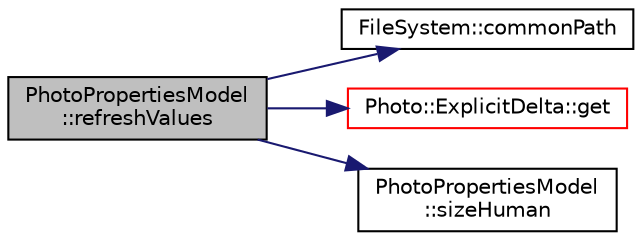 digraph "PhotoPropertiesModel::refreshValues"
{
 // LATEX_PDF_SIZE
  edge [fontname="Helvetica",fontsize="10",labelfontname="Helvetica",labelfontsize="10"];
  node [fontname="Helvetica",fontsize="10",shape=record];
  rankdir="LR";
  Node1 [label="PhotoPropertiesModel\l::refreshValues",height=0.2,width=0.4,color="black", fillcolor="grey75", style="filled", fontcolor="black",tooltip=" "];
  Node1 -> Node2 [color="midnightblue",fontsize="10",style="solid",fontname="Helvetica"];
  Node2 [label="FileSystem::commonPath",height=0.2,width=0.4,color="black", fillcolor="white", style="filled",URL="$struct_file_system.html#a121db5aa57d069af178652043b08c2bd",tooltip=" "];
  Node1 -> Node3 [color="midnightblue",fontsize="10",style="solid",fontname="Helvetica"];
  Node3 [label="Photo::ExplicitDelta::get",height=0.2,width=0.4,color="red", fillcolor="white", style="filled",URL="$class_photo_1_1_explicit_delta.html#a9be7fc480fd964b6aa9aab9456386f01",tooltip=" "];
  Node1 -> Node5 [color="midnightblue",fontsize="10",style="solid",fontname="Helvetica"];
  Node5 [label="PhotoPropertiesModel\l::sizeHuman",height=0.2,width=0.4,color="black", fillcolor="white", style="filled",URL="$class_photo_properties_model.html#a8a85b582d7f6b1a045034058b657eada",tooltip=" "];
}
